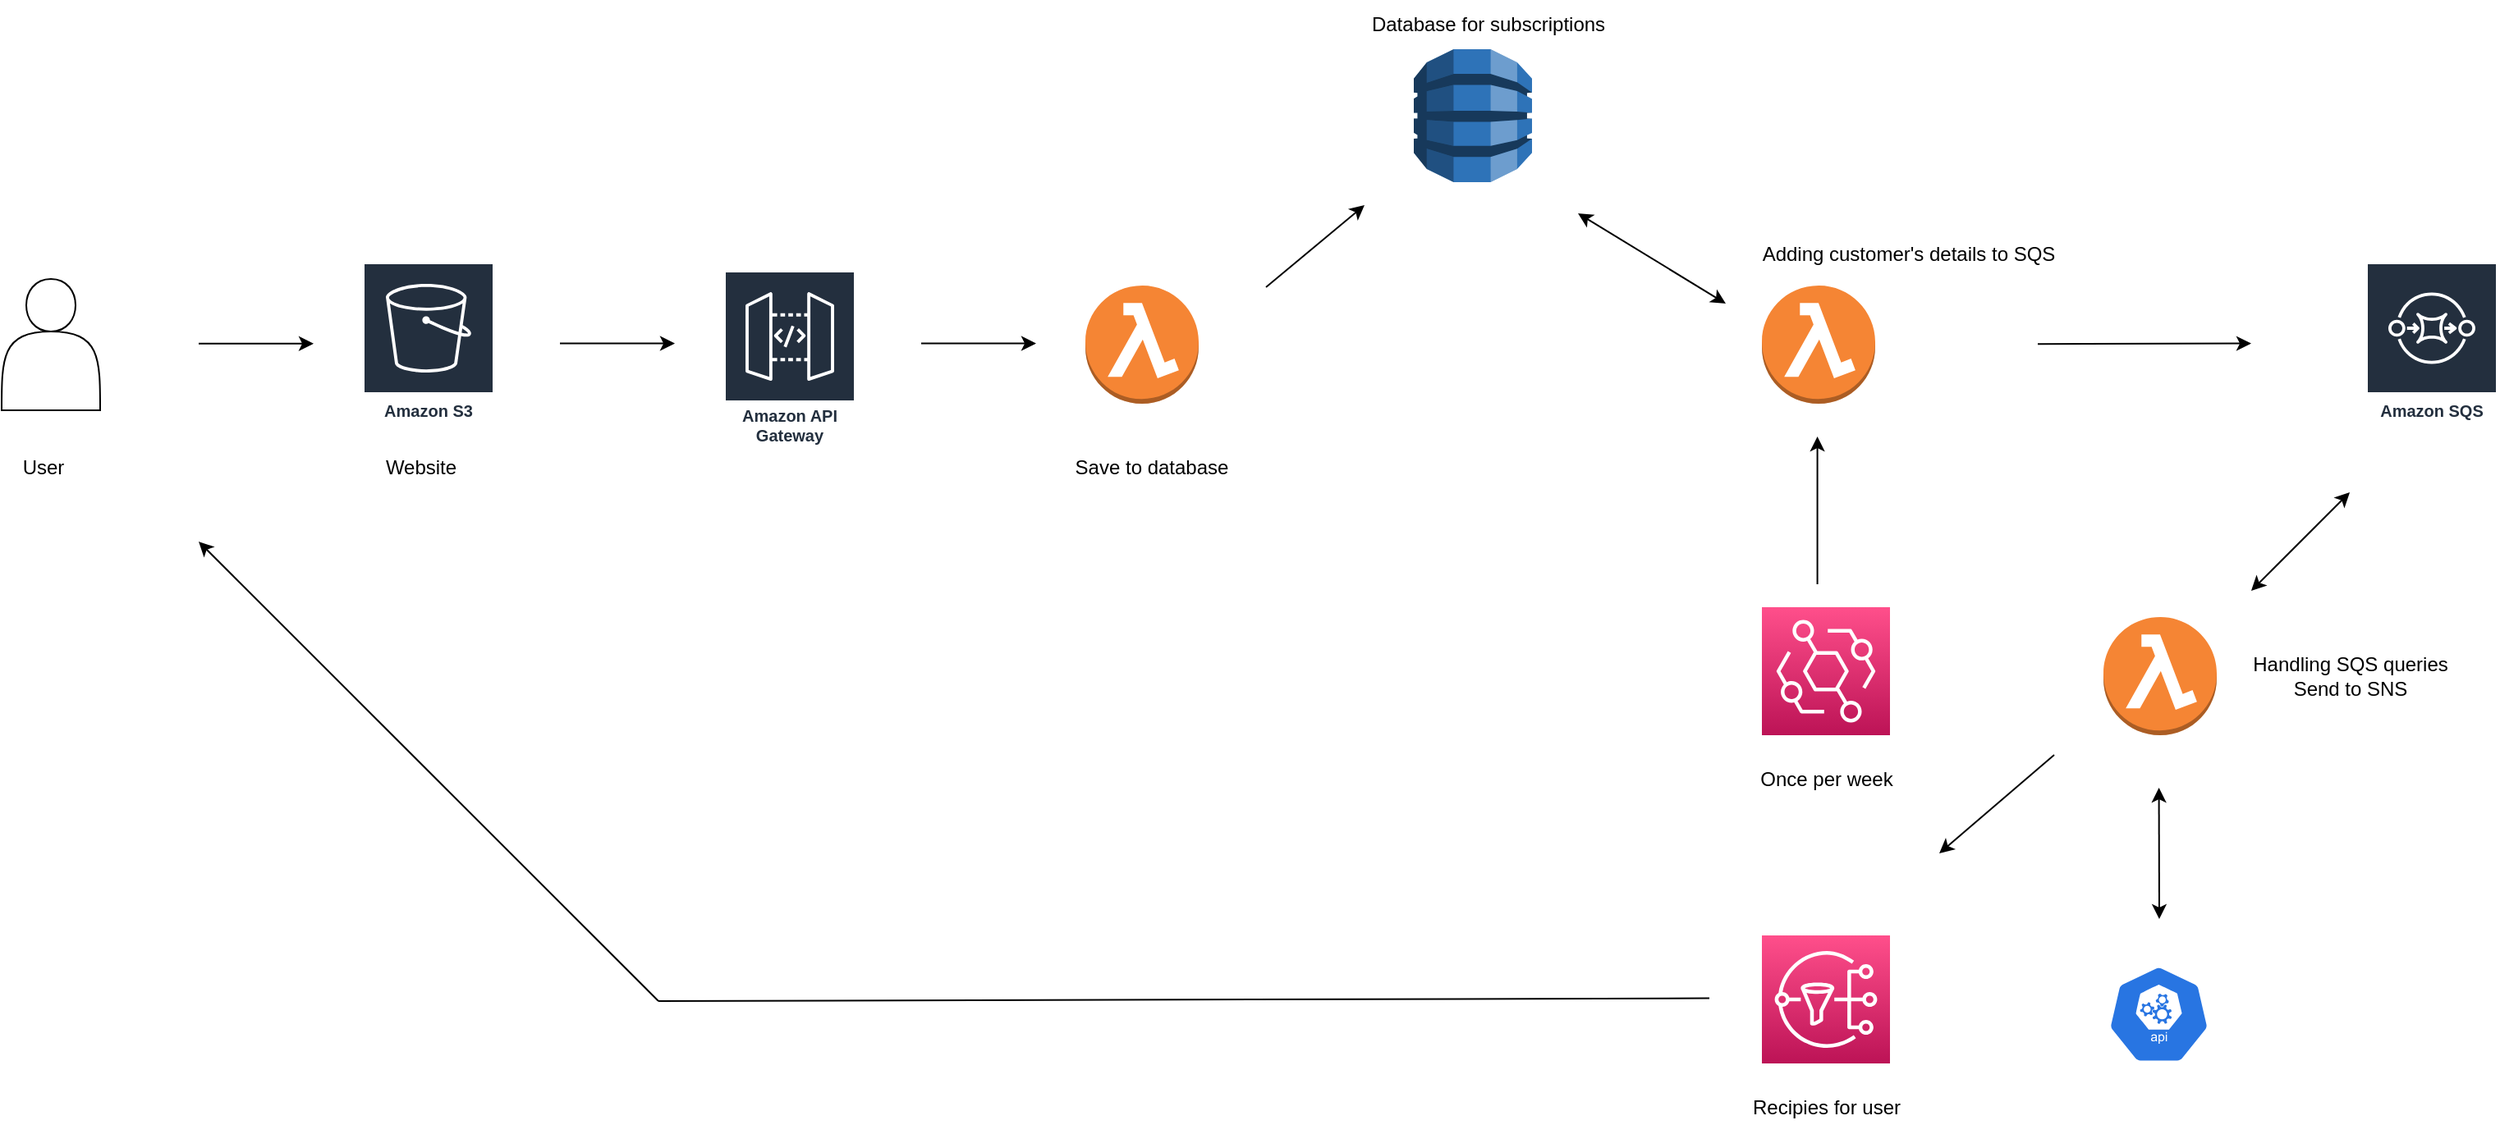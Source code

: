 <mxfile version="20.7.4" type="device"><diagram id="OmFBPFb_CEQTTJhBdiUS" name="Page-1"><mxGraphModel dx="1912" dy="1115" grid="1" gridSize="10" guides="1" tooltips="1" connect="1" arrows="1" fold="1" page="1" pageScale="1" pageWidth="1654" pageHeight="1169" math="0" shadow="0"><root><mxCell id="0"/><mxCell id="1" parent="0"/><mxCell id="JEWW166XmZAJ0Plm-lqM-1" value="" style="shape=actor;whiteSpace=wrap;html=1;" vertex="1" parent="1"><mxGeometry x="40" y="320" width="60" height="80" as="geometry"/></mxCell><mxCell id="JEWW166XmZAJ0Plm-lqM-4" value="Amazon S3" style="sketch=0;outlineConnect=0;fontColor=#232F3E;gradientColor=none;strokeColor=#ffffff;fillColor=#232F3E;dashed=0;verticalLabelPosition=middle;verticalAlign=bottom;align=center;html=1;whiteSpace=wrap;fontSize=10;fontStyle=1;spacing=3;shape=mxgraph.aws4.productIcon;prIcon=mxgraph.aws4.s3;" vertex="1" parent="1"><mxGeometry x="260" y="310" width="80" height="100" as="geometry"/></mxCell><mxCell id="JEWW166XmZAJ0Plm-lqM-6" value="Amazon API Gateway" style="sketch=0;outlineConnect=0;fontColor=#232F3E;gradientColor=none;strokeColor=#ffffff;fillColor=#232F3E;dashed=0;verticalLabelPosition=middle;verticalAlign=bottom;align=center;html=1;whiteSpace=wrap;fontSize=10;fontStyle=1;spacing=3;shape=mxgraph.aws4.productIcon;prIcon=mxgraph.aws4.api_gateway;" vertex="1" parent="1"><mxGeometry x="480" y="315" width="80" height="110" as="geometry"/></mxCell><mxCell id="JEWW166XmZAJ0Plm-lqM-7" value="" style="outlineConnect=0;dashed=0;verticalLabelPosition=bottom;verticalAlign=top;align=center;html=1;shape=mxgraph.aws3.lambda_function;fillColor=#F58534;gradientColor=none;" vertex="1" parent="1"><mxGeometry x="700" y="324" width="69" height="72" as="geometry"/></mxCell><mxCell id="JEWW166XmZAJ0Plm-lqM-8" value="" style="outlineConnect=0;dashed=0;verticalLabelPosition=bottom;verticalAlign=top;align=center;html=1;shape=mxgraph.aws3.dynamo_db;fillColor=#2E73B8;gradientColor=none;" vertex="1" parent="1"><mxGeometry x="900" y="180" width="72" height="81" as="geometry"/></mxCell><mxCell id="JEWW166XmZAJ0Plm-lqM-9" value="" style="outlineConnect=0;dashed=0;verticalLabelPosition=bottom;verticalAlign=top;align=center;html=1;shape=mxgraph.aws3.lambda_function;fillColor=#F58534;gradientColor=none;" vertex="1" parent="1"><mxGeometry x="1112" y="324" width="69" height="72" as="geometry"/></mxCell><mxCell id="JEWW166XmZAJ0Plm-lqM-10" value="" style="sketch=0;points=[[0,0,0],[0.25,0,0],[0.5,0,0],[0.75,0,0],[1,0,0],[0,1,0],[0.25,1,0],[0.5,1,0],[0.75,1,0],[1,1,0],[0,0.25,0],[0,0.5,0],[0,0.75,0],[1,0.25,0],[1,0.5,0],[1,0.75,0]];outlineConnect=0;fontColor=#232F3E;gradientColor=#FF4F8B;gradientDirection=north;fillColor=#BC1356;strokeColor=#ffffff;dashed=0;verticalLabelPosition=bottom;verticalAlign=top;align=center;html=1;fontSize=12;fontStyle=0;aspect=fixed;shape=mxgraph.aws4.resourceIcon;resIcon=mxgraph.aws4.eventbridge;" vertex="1" parent="1"><mxGeometry x="1112" y="520" width="78" height="78" as="geometry"/></mxCell><mxCell id="JEWW166XmZAJ0Plm-lqM-11" value="Amazon SQS" style="sketch=0;outlineConnect=0;fontColor=#232F3E;gradientColor=none;strokeColor=#ffffff;fillColor=#232F3E;dashed=0;verticalLabelPosition=middle;verticalAlign=bottom;align=center;html=1;whiteSpace=wrap;fontSize=10;fontStyle=1;spacing=3;shape=mxgraph.aws4.productIcon;prIcon=mxgraph.aws4.sqs;" vertex="1" parent="1"><mxGeometry x="1480" y="310" width="80" height="100" as="geometry"/></mxCell><mxCell id="JEWW166XmZAJ0Plm-lqM-12" value="" style="outlineConnect=0;dashed=0;verticalLabelPosition=bottom;verticalAlign=top;align=center;html=1;shape=mxgraph.aws3.lambda_function;fillColor=#F58534;gradientColor=none;" vertex="1" parent="1"><mxGeometry x="1320" y="526" width="69" height="72" as="geometry"/></mxCell><mxCell id="JEWW166XmZAJ0Plm-lqM-13" value="" style="sketch=0;html=1;dashed=0;whitespace=wrap;fillColor=#2875E2;strokeColor=#ffffff;points=[[0.005,0.63,0],[0.1,0.2,0],[0.9,0.2,0],[0.5,0,0],[0.995,0.63,0],[0.72,0.99,0],[0.5,1,0],[0.28,0.99,0]];verticalLabelPosition=bottom;align=center;verticalAlign=top;shape=mxgraph.kubernetes.icon;prIcon=api" vertex="1" parent="1"><mxGeometry x="1318.5" y="738" width="70.5" height="60" as="geometry"/></mxCell><mxCell id="JEWW166XmZAJ0Plm-lqM-14" value="" style="sketch=0;points=[[0,0,0],[0.25,0,0],[0.5,0,0],[0.75,0,0],[1,0,0],[0,1,0],[0.25,1,0],[0.5,1,0],[0.75,1,0],[1,1,0],[0,0.25,0],[0,0.5,0],[0,0.75,0],[1,0.25,0],[1,0.5,0],[1,0.75,0]];outlineConnect=0;fontColor=#232F3E;gradientColor=#FF4F8B;gradientDirection=north;fillColor=#BC1356;strokeColor=#ffffff;dashed=0;verticalLabelPosition=bottom;verticalAlign=top;align=center;html=1;fontSize=12;fontStyle=0;aspect=fixed;shape=mxgraph.aws4.resourceIcon;resIcon=mxgraph.aws4.sns;" vertex="1" parent="1"><mxGeometry x="1112" y="720" width="78" height="78" as="geometry"/></mxCell><mxCell id="JEWW166XmZAJ0Plm-lqM-15" value="" style="endArrow=classic;html=1;rounded=0;" edge="1" parent="1"><mxGeometry width="50" height="50" relative="1" as="geometry"><mxPoint x="160" y="359.41" as="sourcePoint"/><mxPoint x="230" y="359.41" as="targetPoint"/></mxGeometry></mxCell><mxCell id="JEWW166XmZAJ0Plm-lqM-16" value="" style="endArrow=classic;html=1;rounded=0;" edge="1" parent="1"><mxGeometry width="50" height="50" relative="1" as="geometry"><mxPoint x="380" y="359.29" as="sourcePoint"/><mxPoint x="450" y="359.29" as="targetPoint"/></mxGeometry></mxCell><mxCell id="JEWW166XmZAJ0Plm-lqM-17" value="" style="endArrow=classic;html=1;rounded=0;" edge="1" parent="1"><mxGeometry width="50" height="50" relative="1" as="geometry"><mxPoint x="600" y="359.29" as="sourcePoint"/><mxPoint x="670" y="359.29" as="targetPoint"/></mxGeometry></mxCell><mxCell id="JEWW166XmZAJ0Plm-lqM-18" value="Save to database" style="text;html=1;align=center;verticalAlign=middle;resizable=0;points=[];autosize=1;strokeColor=none;fillColor=none;" vertex="1" parent="1"><mxGeometry x="680" y="420" width="120" height="30" as="geometry"/></mxCell><mxCell id="JEWW166XmZAJ0Plm-lqM-19" value="" style="endArrow=classic;html=1;rounded=0;" edge="1" parent="1"><mxGeometry width="50" height="50" relative="1" as="geometry"><mxPoint x="810" y="325.0" as="sourcePoint"/><mxPoint x="870" y="275" as="targetPoint"/></mxGeometry></mxCell><mxCell id="JEWW166XmZAJ0Plm-lqM-23" value="" style="endArrow=classic;html=1;rounded=0;" edge="1" parent="1"><mxGeometry width="50" height="50" relative="1" as="geometry"><mxPoint x="1145.79" y="506" as="sourcePoint"/><mxPoint x="1145.79" y="416" as="targetPoint"/></mxGeometry></mxCell><mxCell id="JEWW166XmZAJ0Plm-lqM-24" value="" style="endArrow=classic;startArrow=classic;html=1;rounded=0;" edge="1" parent="1"><mxGeometry width="50" height="50" relative="1" as="geometry"><mxPoint x="1000" y="280" as="sourcePoint"/><mxPoint x="1090" y="335" as="targetPoint"/></mxGeometry></mxCell><mxCell id="JEWW166XmZAJ0Plm-lqM-25" value="Adding customer's details to SQS" style="text;html=1;align=center;verticalAlign=middle;resizable=0;points=[];autosize=1;strokeColor=none;fillColor=none;" vertex="1" parent="1"><mxGeometry x="1101" y="290" width="200" height="30" as="geometry"/></mxCell><mxCell id="JEWW166XmZAJ0Plm-lqM-26" value="" style="endArrow=classic;html=1;rounded=0;" edge="1" parent="1"><mxGeometry width="50" height="50" relative="1" as="geometry"><mxPoint x="1280" y="359.58" as="sourcePoint"/><mxPoint x="1410" y="359.29" as="targetPoint"/></mxGeometry></mxCell><mxCell id="JEWW166XmZAJ0Plm-lqM-27" value="" style="endArrow=classic;startArrow=classic;html=1;rounded=0;" edge="1" parent="1"><mxGeometry width="50" height="50" relative="1" as="geometry"><mxPoint x="1410" y="510" as="sourcePoint"/><mxPoint x="1470" y="450" as="targetPoint"/></mxGeometry></mxCell><mxCell id="JEWW166XmZAJ0Plm-lqM-28" value="" style="endArrow=classic;startArrow=classic;html=1;rounded=0;" edge="1" parent="1"><mxGeometry width="50" height="50" relative="1" as="geometry"><mxPoint x="1354" y="710" as="sourcePoint"/><mxPoint x="1353.79" y="630" as="targetPoint"/></mxGeometry></mxCell><mxCell id="JEWW166XmZAJ0Plm-lqM-29" value="" style="endArrow=classic;html=1;rounded=0;" edge="1" parent="1"><mxGeometry width="50" height="50" relative="1" as="geometry"><mxPoint x="1290" y="610" as="sourcePoint"/><mxPoint x="1220" y="670" as="targetPoint"/></mxGeometry></mxCell><mxCell id="JEWW166XmZAJ0Plm-lqM-32" value="" style="endArrow=classic;html=1;rounded=0;" edge="1" parent="1"><mxGeometry width="50" height="50" relative="1" as="geometry"><mxPoint x="440" y="760" as="sourcePoint"/><mxPoint x="160" y="480" as="targetPoint"/></mxGeometry></mxCell><mxCell id="JEWW166XmZAJ0Plm-lqM-34" value="" style="endArrow=none;html=1;rounded=0;" edge="1" parent="1"><mxGeometry width="50" height="50" relative="1" as="geometry"><mxPoint x="440" y="760" as="sourcePoint"/><mxPoint x="1080" y="758.29" as="targetPoint"/></mxGeometry></mxCell><mxCell id="JEWW166XmZAJ0Plm-lqM-35" value="Once per week" style="text;html=1;align=center;verticalAlign=middle;resizable=0;points=[];autosize=1;strokeColor=none;fillColor=none;" vertex="1" parent="1"><mxGeometry x="1101" y="610" width="100" height="30" as="geometry"/></mxCell><mxCell id="JEWW166XmZAJ0Plm-lqM-36" value="Handling SQS queries&lt;br&gt;Send to SNS" style="text;html=1;align=center;verticalAlign=middle;resizable=0;points=[];autosize=1;strokeColor=none;fillColor=none;" vertex="1" parent="1"><mxGeometry x="1400" y="542" width="140" height="40" as="geometry"/></mxCell><mxCell id="JEWW166XmZAJ0Plm-lqM-37" value="Website" style="text;html=1;align=center;verticalAlign=middle;resizable=0;points=[];autosize=1;strokeColor=none;fillColor=none;" vertex="1" parent="1"><mxGeometry x="260" y="420" width="70" height="30" as="geometry"/></mxCell><mxCell id="JEWW166XmZAJ0Plm-lqM-38" value="Database for subscriptions" style="text;html=1;align=center;verticalAlign=middle;resizable=0;points=[];autosize=1;strokeColor=none;fillColor=none;" vertex="1" parent="1"><mxGeometry x="860" y="150" width="170" height="30" as="geometry"/></mxCell><mxCell id="JEWW166XmZAJ0Plm-lqM-40" value="Recipies for user" style="text;html=1;align=center;verticalAlign=middle;resizable=0;points=[];autosize=1;strokeColor=none;fillColor=none;" vertex="1" parent="1"><mxGeometry x="1096" y="810" width="110" height="30" as="geometry"/></mxCell><mxCell id="JEWW166XmZAJ0Plm-lqM-41" value="User" style="text;html=1;align=center;verticalAlign=middle;resizable=0;points=[];autosize=1;strokeColor=none;fillColor=none;" vertex="1" parent="1"><mxGeometry x="40" y="420" width="50" height="30" as="geometry"/></mxCell></root></mxGraphModel></diagram></mxfile>